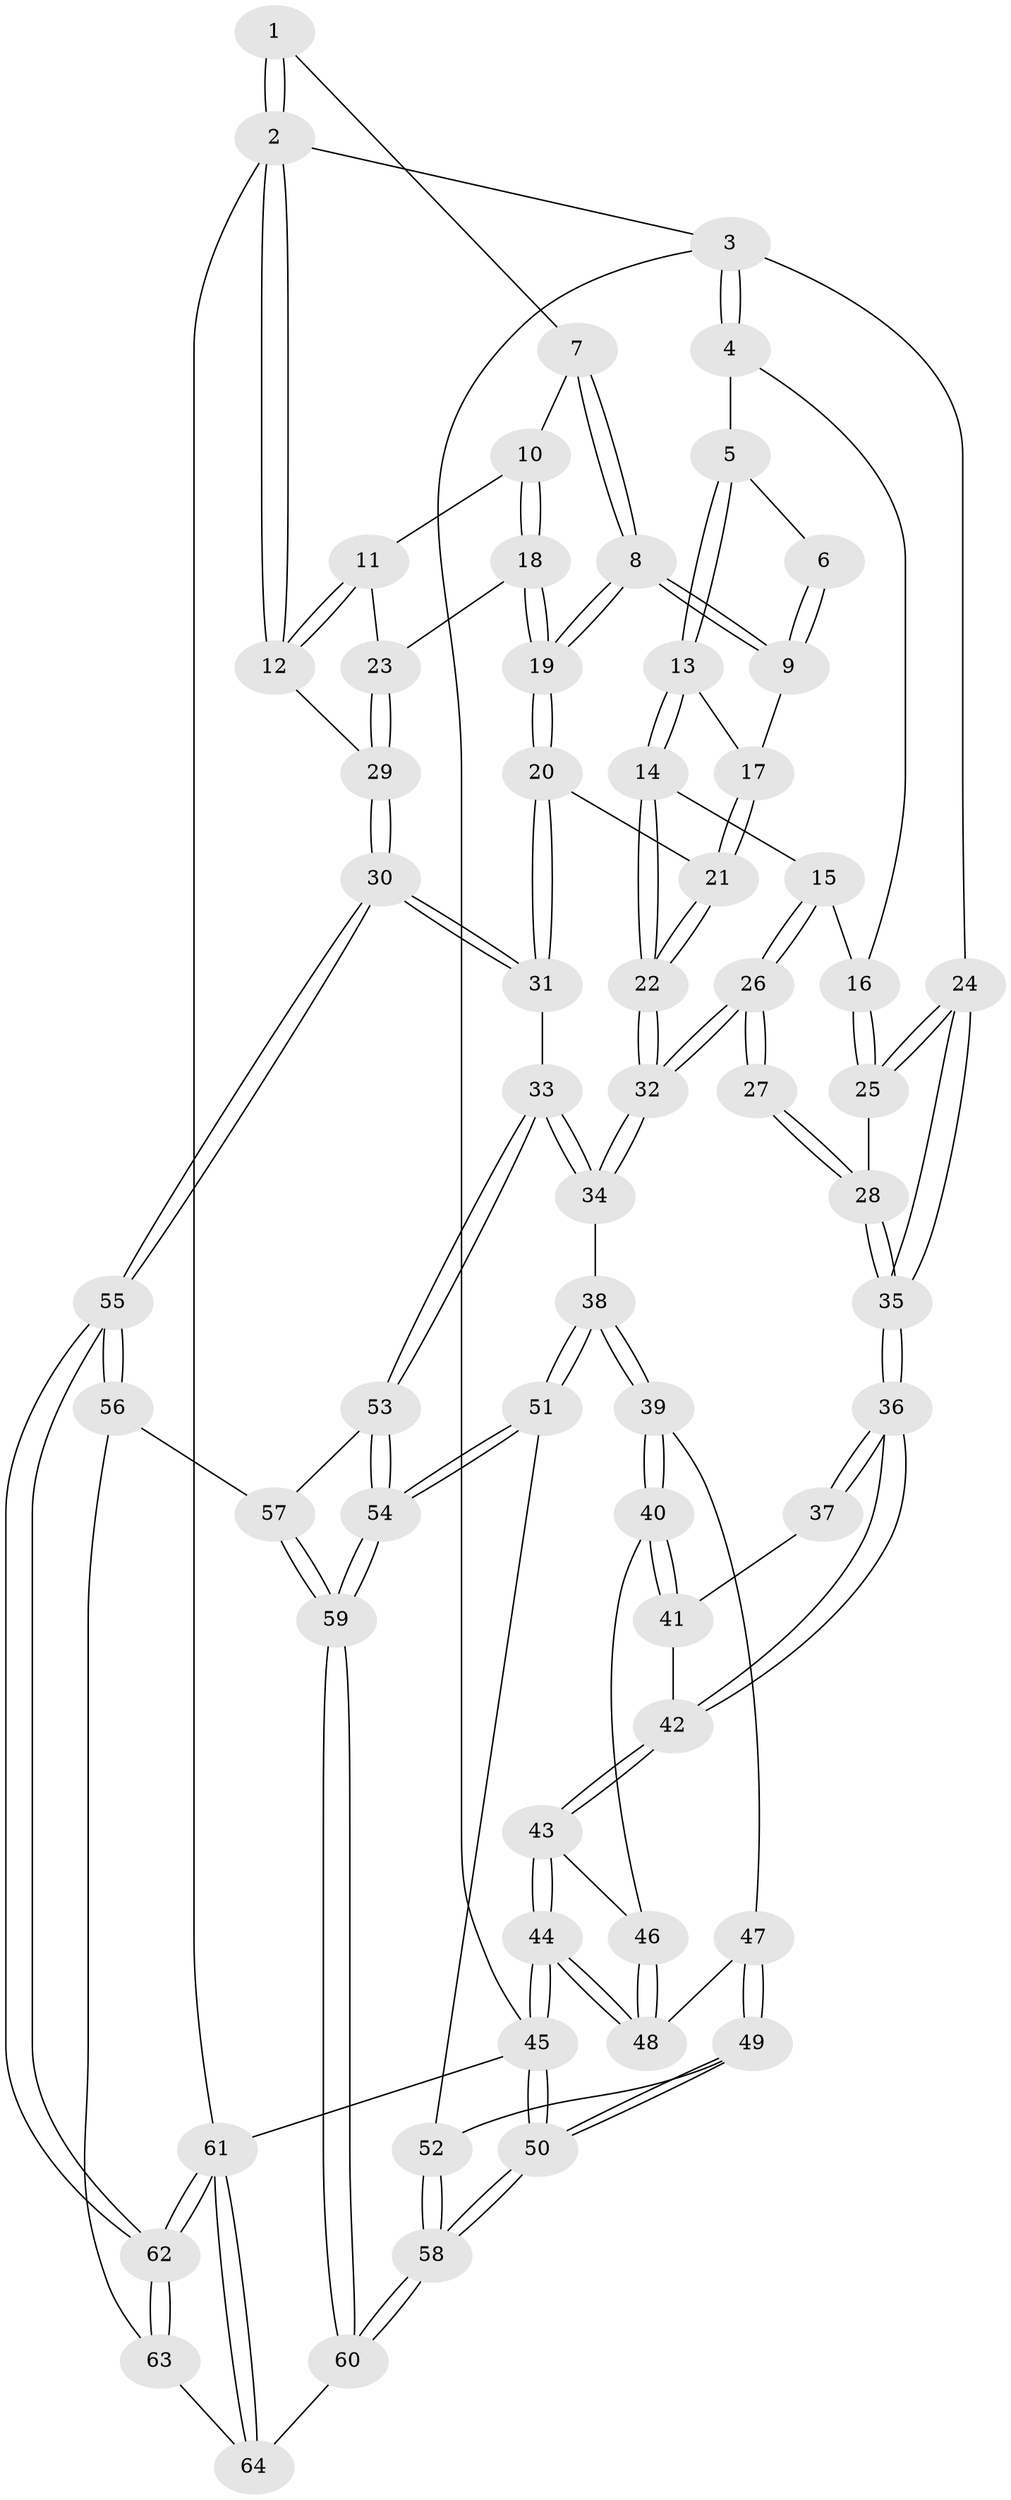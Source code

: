 // Generated by graph-tools (version 1.1) at 2025/51/03/09/25 03:51:01]
// undirected, 64 vertices, 157 edges
graph export_dot {
graph [start="1"]
  node [color=gray90,style=filled];
  1 [pos="+0.8464274019400427+0"];
  2 [pos="+1+0"];
  3 [pos="+0+0"];
  4 [pos="+0.3781232309874401+0"];
  5 [pos="+0.48041147010122753+0"];
  6 [pos="+0.8244831467848415+0"];
  7 [pos="+0.8503145493229248+0"];
  8 [pos="+0.754505753731454+0.1708382852808078"];
  9 [pos="+0.6723924179522554+0.09378179620034963"];
  10 [pos="+0.9185839834541442+0.05790394080784356"];
  11 [pos="+1+0.13867298626378416"];
  12 [pos="+1+0.15566481025733087"];
  13 [pos="+0.5430084456810601+0.03988593748321212"];
  14 [pos="+0.5012465924250161+0.18695338200904038"];
  15 [pos="+0.3327611216542348+0.1631011515379966"];
  16 [pos="+0.3087121874550463+0.15095747989431424"];
  17 [pos="+0.6503479260985446+0.08617942362505425"];
  18 [pos="+0.8231358919169307+0.1883850603183061"];
  19 [pos="+0.7598363142530898+0.19032425164346056"];
  20 [pos="+0.7438444579480592+0.21648249836521205"];
  21 [pos="+0.5747559933273848+0.234430390834169"];
  22 [pos="+0.5313404397946278+0.24119434774694057"];
  23 [pos="+0.8906674448155464+0.21040121020417385"];
  24 [pos="+0+0"];
  25 [pos="+0.2916579862547703+0.15862162066484584"];
  26 [pos="+0.42577120839985066+0.4715631039612265"];
  27 [pos="+0.27509785232210104+0.37179233045337673"];
  28 [pos="+0.20833203690761704+0.23784436086931762"];
  29 [pos="+1+0.5793313660217911"];
  30 [pos="+1+0.6040062702349732"];
  31 [pos="+0.7735016534344291+0.5550041245966891"];
  32 [pos="+0.4748778181059979+0.518975749147553"];
  33 [pos="+0.6362057102842882+0.5882943179858761"];
  34 [pos="+0.4845402109629066+0.5472665680918052"];
  35 [pos="+0+0.24209821677613397"];
  36 [pos="+0+0.333929163388858"];
  37 [pos="+0.22215887718114602+0.3954955587481835"];
  38 [pos="+0.3776067214947536+0.628690482304331"];
  39 [pos="+0.3129533732312314+0.6346945630001803"];
  40 [pos="+0.20950332963114807+0.577922321710178"];
  41 [pos="+0.1369439214443353+0.49330771300389303"];
  42 [pos="+0+0.3555959561084311"];
  43 [pos="+0+0.5282086110750406"];
  44 [pos="+0+0.6595314538542192"];
  45 [pos="+0+1"];
  46 [pos="+0.17045863858926147+0.5877587799756774"];
  47 [pos="+0.16788978410408462+0.746821697681486"];
  48 [pos="+0+0.6747880791066272"];
  49 [pos="+0.16088140135659834+0.7852827396187156"];
  50 [pos="+0+1"];
  51 [pos="+0.37650503835584787+0.7130555417740315"];
  52 [pos="+0.25435282671688375+0.8811829345209836"];
  53 [pos="+0.6353535098084742+0.7739453042332441"];
  54 [pos="+0.4279542524598286+0.9771015766073716"];
  55 [pos="+1+0.7572992797773772"];
  56 [pos="+0.6897569860640537+0.8903628128785791"];
  57 [pos="+0.664094288807202+0.8497261486095335"];
  58 [pos="+0.26667742711325565+1"];
  59 [pos="+0.4117111684545231+1"];
  60 [pos="+0.4063080518935511+1"];
  61 [pos="+1+1"];
  62 [pos="+1+0.9602952501792111"];
  63 [pos="+0.6951895832728967+0.9149614263142778"];
  64 [pos="+0.6817688794174931+1"];
  1 -- 2;
  1 -- 2;
  1 -- 7;
  2 -- 3;
  2 -- 12;
  2 -- 12;
  2 -- 61;
  3 -- 4;
  3 -- 4;
  3 -- 24;
  3 -- 45;
  4 -- 5;
  4 -- 16;
  5 -- 6;
  5 -- 13;
  5 -- 13;
  6 -- 9;
  6 -- 9;
  7 -- 8;
  7 -- 8;
  7 -- 10;
  8 -- 9;
  8 -- 9;
  8 -- 19;
  8 -- 19;
  9 -- 17;
  10 -- 11;
  10 -- 18;
  10 -- 18;
  11 -- 12;
  11 -- 12;
  11 -- 23;
  12 -- 29;
  13 -- 14;
  13 -- 14;
  13 -- 17;
  14 -- 15;
  14 -- 22;
  14 -- 22;
  15 -- 16;
  15 -- 26;
  15 -- 26;
  16 -- 25;
  16 -- 25;
  17 -- 21;
  17 -- 21;
  18 -- 19;
  18 -- 19;
  18 -- 23;
  19 -- 20;
  19 -- 20;
  20 -- 21;
  20 -- 31;
  20 -- 31;
  21 -- 22;
  21 -- 22;
  22 -- 32;
  22 -- 32;
  23 -- 29;
  23 -- 29;
  24 -- 25;
  24 -- 25;
  24 -- 35;
  24 -- 35;
  25 -- 28;
  26 -- 27;
  26 -- 27;
  26 -- 32;
  26 -- 32;
  27 -- 28;
  27 -- 28;
  28 -- 35;
  28 -- 35;
  29 -- 30;
  29 -- 30;
  30 -- 31;
  30 -- 31;
  30 -- 55;
  30 -- 55;
  31 -- 33;
  32 -- 34;
  32 -- 34;
  33 -- 34;
  33 -- 34;
  33 -- 53;
  33 -- 53;
  34 -- 38;
  35 -- 36;
  35 -- 36;
  36 -- 37;
  36 -- 37;
  36 -- 42;
  36 -- 42;
  37 -- 41;
  38 -- 39;
  38 -- 39;
  38 -- 51;
  38 -- 51;
  39 -- 40;
  39 -- 40;
  39 -- 47;
  40 -- 41;
  40 -- 41;
  40 -- 46;
  41 -- 42;
  42 -- 43;
  42 -- 43;
  43 -- 44;
  43 -- 44;
  43 -- 46;
  44 -- 45;
  44 -- 45;
  44 -- 48;
  44 -- 48;
  45 -- 50;
  45 -- 50;
  45 -- 61;
  46 -- 48;
  46 -- 48;
  47 -- 48;
  47 -- 49;
  47 -- 49;
  49 -- 50;
  49 -- 50;
  49 -- 52;
  50 -- 58;
  50 -- 58;
  51 -- 52;
  51 -- 54;
  51 -- 54;
  52 -- 58;
  52 -- 58;
  53 -- 54;
  53 -- 54;
  53 -- 57;
  54 -- 59;
  54 -- 59;
  55 -- 56;
  55 -- 56;
  55 -- 62;
  55 -- 62;
  56 -- 57;
  56 -- 63;
  57 -- 59;
  57 -- 59;
  58 -- 60;
  58 -- 60;
  59 -- 60;
  59 -- 60;
  60 -- 64;
  61 -- 62;
  61 -- 62;
  61 -- 64;
  61 -- 64;
  62 -- 63;
  62 -- 63;
  63 -- 64;
}

